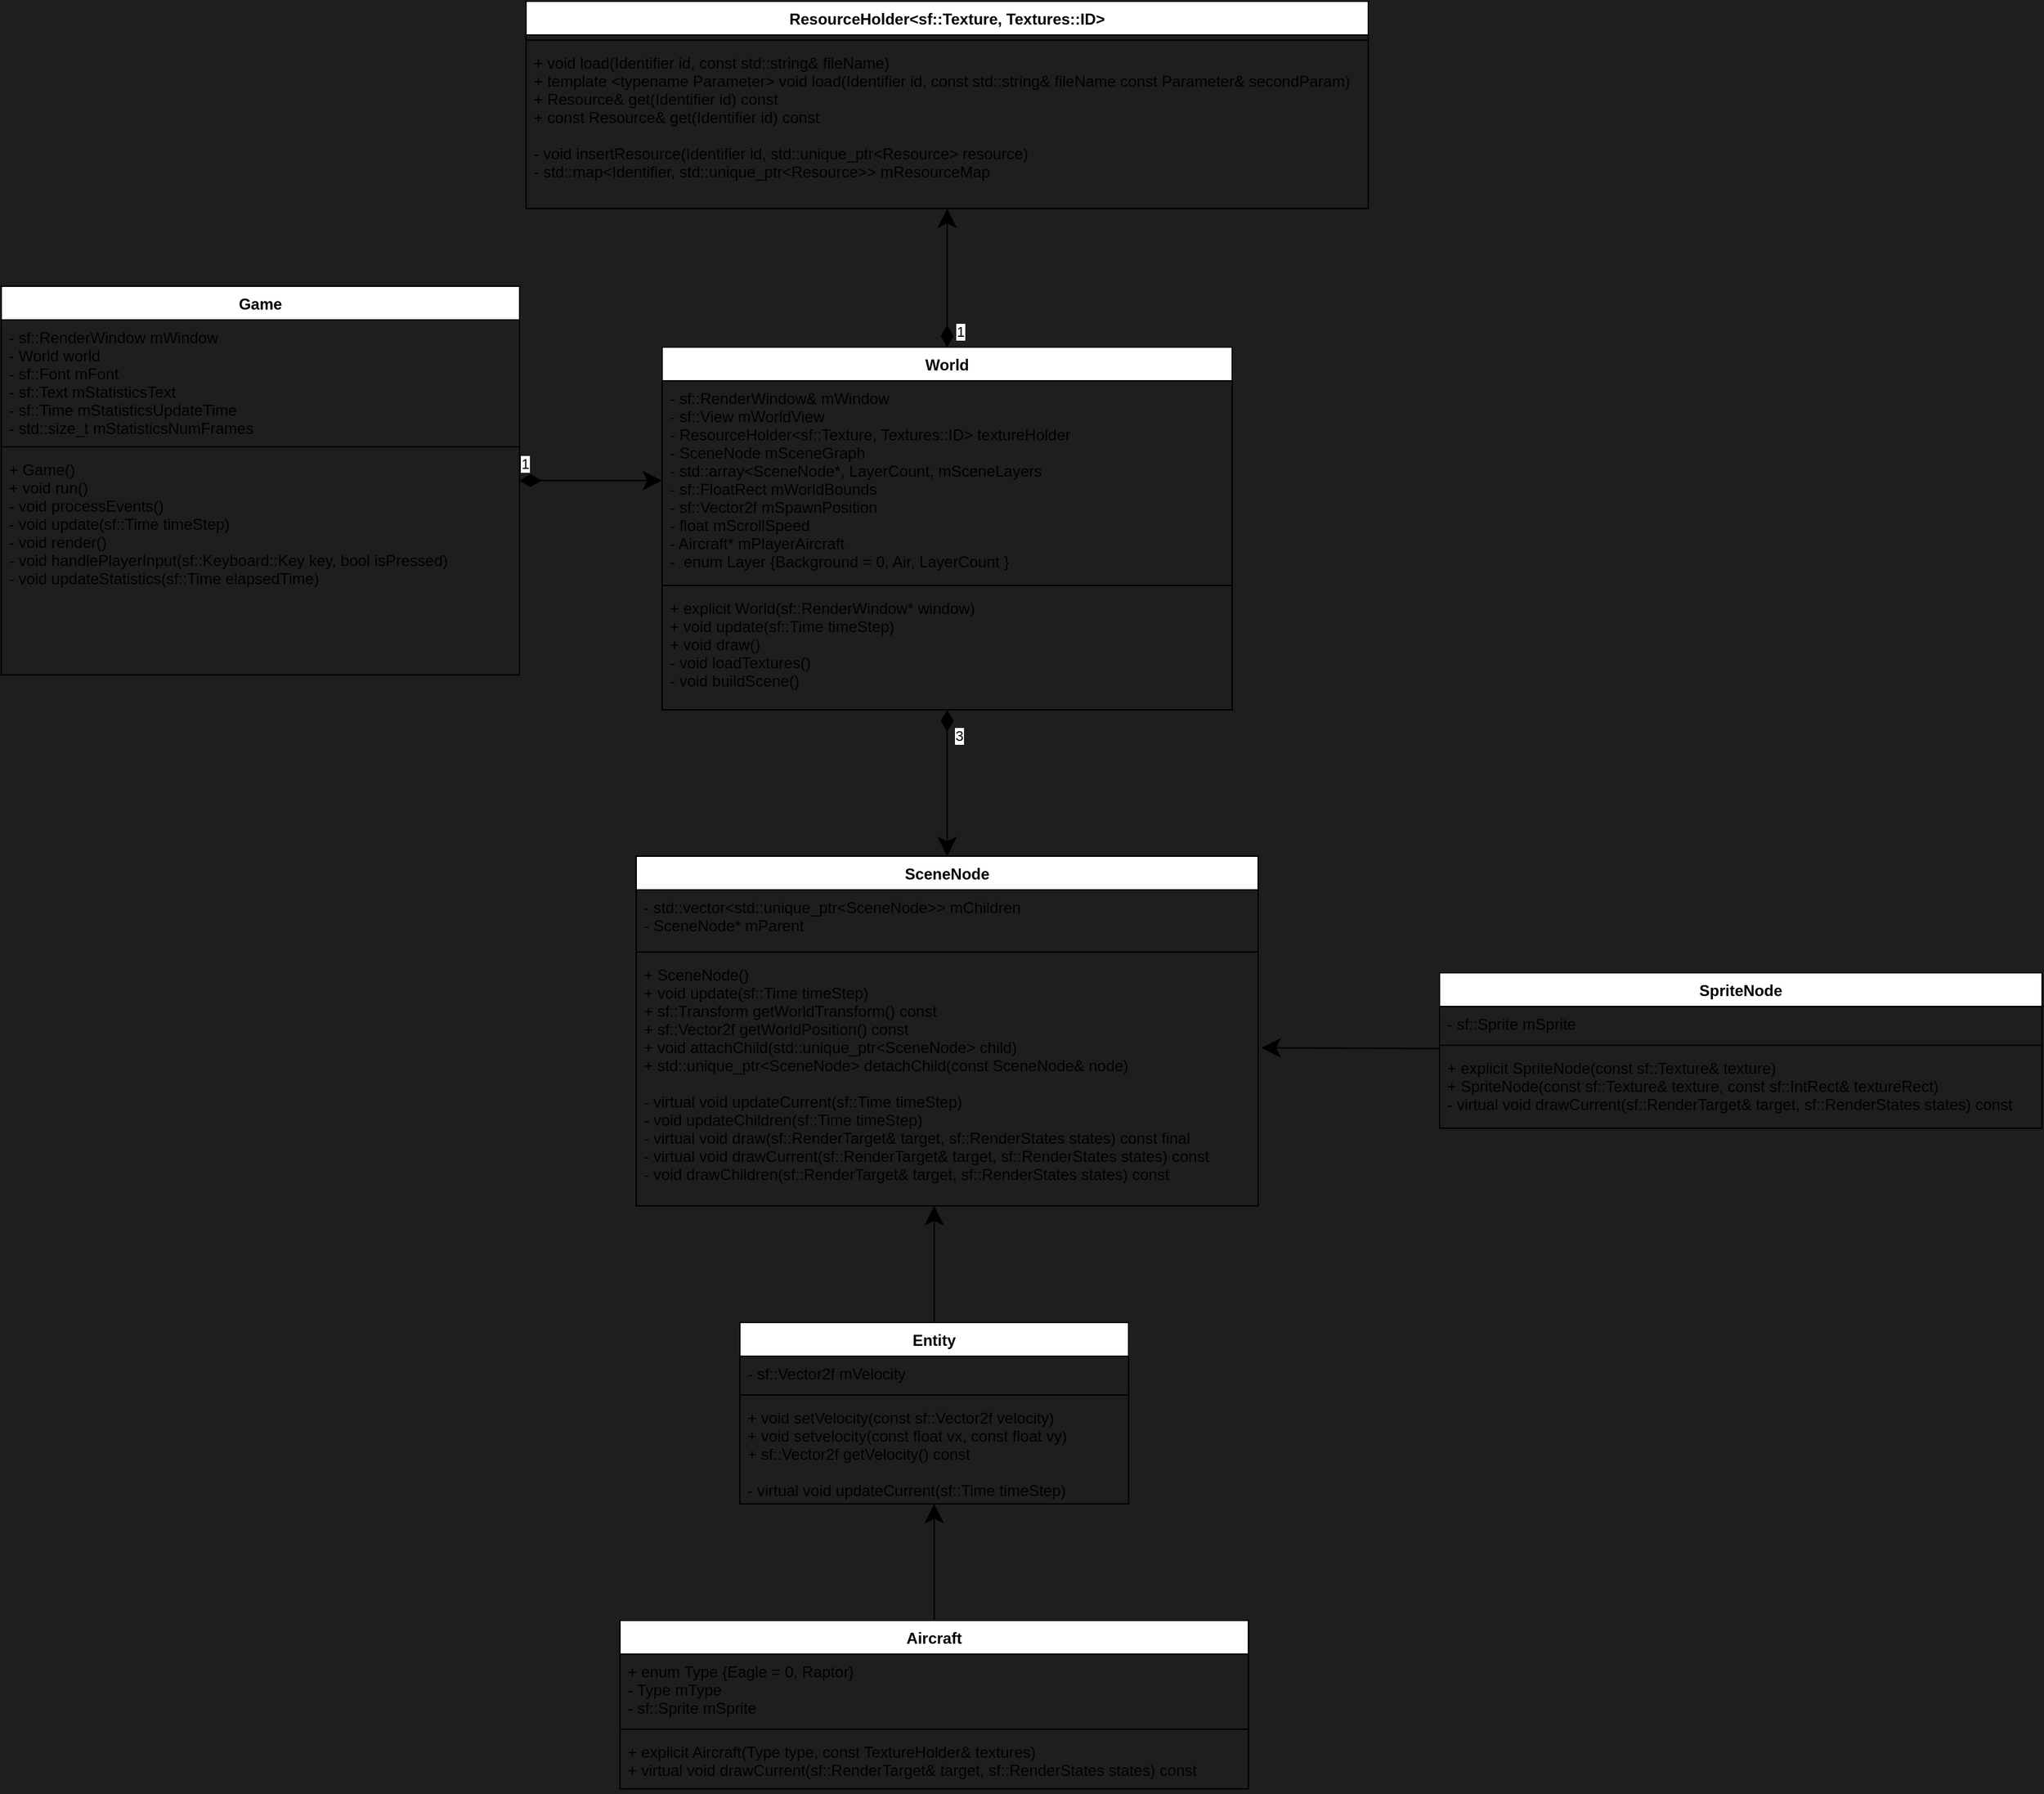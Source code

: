 <mxfile>
    <diagram id="fvtG5melvwD-BwSoD_ME" name="Page-1">
        <mxGraphModel dx="4510" dy="1512" grid="0" gridSize="10" guides="1" tooltips="1" connect="1" arrows="1" fold="1" page="1" pageScale="1" pageWidth="1100" pageHeight="850" background="#1E1F1D" math="0" shadow="0">
            <root>
                <mxCell id="0"/>
                <mxCell id="1" parent="0"/>
                <mxCell id="2" value="ResourceHolder&lt;sf::Texture, Textures::ID&gt;" style="swimlane;fontStyle=1;align=center;verticalAlign=top;childLayout=stackLayout;horizontal=1;startSize=26;horizontalStack=0;resizeParent=1;resizeParentMax=0;resizeLast=0;collapsible=1;marginBottom=0;" parent="1" vertex="1">
                    <mxGeometry x="-435" y="30" width="650" height="160" as="geometry"/>
                </mxCell>
                <mxCell id="4" value="" style="line;strokeWidth=1;fillColor=none;align=left;verticalAlign=middle;spacingTop=-1;spacingLeft=3;spacingRight=3;rotatable=0;labelPosition=right;points=[];portConstraint=eastwest;strokeColor=inherit;" parent="2" vertex="1">
                    <mxGeometry y="26" width="650" height="8" as="geometry"/>
                </mxCell>
                <mxCell id="5" value="+ void load(Identifier id, const std::string&amp; fileName)&#10;+ template &lt;typename Parameter&gt; void load(Identifier id, const std::string&amp; fileName const Parameter&amp; secondParam)&#10;+ Resource&amp; get(Identifier id) const&#10;+ const Resource&amp; get(Identifier id) const&#10;&#10;- void insertResource(Identifier id, std::unique_ptr&lt;Resource&gt; resource)&#10;- std::map&lt;Identifier, std::unique_ptr&lt;Resource&gt;&gt; mResourceMap&#10;" style="text;strokeColor=none;fillColor=none;align=left;verticalAlign=top;spacingLeft=4;spacingRight=4;overflow=hidden;rotatable=0;points=[[0,0.5],[1,0.5]];portConstraint=eastwest;" parent="2" vertex="1">
                    <mxGeometry y="34" width="650" height="126" as="geometry"/>
                </mxCell>
                <mxCell id="39" value="" style="edgeStyle=none;startArrow=diamondThin;startFill=1;startSize=14;endSize=12;entryX=0;entryY=0.5;entryDx=0;entryDy=0;html=1;" edge="1" parent="1" source="6" target="11">
                    <mxGeometry relative="1" as="geometry">
                        <mxPoint x="-255.794" y="477" as="targetPoint"/>
                        <Array as="points">
                            <mxPoint x="-350" y="400"/>
                        </Array>
                    </mxGeometry>
                </mxCell>
                <mxCell id="40" value="1" style="edgeLabel;html=1;align=center;verticalAlign=middle;resizable=0;points=[];" vertex="1" connectable="0" parent="39">
                    <mxGeometry x="0.188" y="1" relative="1" as="geometry">
                        <mxPoint x="-62" y="-12" as="offset"/>
                    </mxGeometry>
                </mxCell>
                <mxCell id="6" value="Game" style="swimlane;fontStyle=1;align=center;verticalAlign=top;childLayout=stackLayout;horizontal=1;startSize=26;horizontalStack=0;resizeParent=1;resizeParentMax=0;resizeLast=0;collapsible=1;marginBottom=0;" vertex="1" parent="1">
                    <mxGeometry x="-840" y="250" width="400" height="300" as="geometry"/>
                </mxCell>
                <mxCell id="7" value="- sf::RenderWindow mWindow&#10;- World world&#10;- sf::Font mFont&#10;- sf::Text mStatisticsText&#10;- sf::Time mStatisticsUpdateTime&#10;- std::size_t mStatisticsNumFrames" style="text;strokeColor=none;fillColor=none;align=left;verticalAlign=top;spacingLeft=4;spacingRight=4;overflow=hidden;rotatable=0;points=[[0,0.5],[1,0.5]];portConstraint=eastwest;" vertex="1" parent="6">
                    <mxGeometry y="26" width="400" height="94" as="geometry"/>
                </mxCell>
                <mxCell id="8" value="" style="line;strokeWidth=1;fillColor=none;align=left;verticalAlign=middle;spacingTop=-1;spacingLeft=3;spacingRight=3;rotatable=0;labelPosition=right;points=[];portConstraint=eastwest;strokeColor=inherit;" vertex="1" parent="6">
                    <mxGeometry y="120" width="400" height="8" as="geometry"/>
                </mxCell>
                <mxCell id="9" value="+ Game()&#10;+ void run()&#10;- void processEvents()&#10;- void update(sf::Time timeStep)&#10;- void render()&#10;- void handlePlayerInput(sf::Keyboard::Key key, bool isPressed)&#10;- void updateStatistics(sf::Time elapsedTime) " style="text;strokeColor=none;fillColor=none;align=left;verticalAlign=top;spacingLeft=4;spacingRight=4;overflow=hidden;rotatable=0;points=[[0,0.5],[1,0.5]];portConstraint=eastwest;" vertex="1" parent="6">
                    <mxGeometry y="128" width="400" height="172" as="geometry"/>
                </mxCell>
                <mxCell id="42" value="" style="edgeStyle=none;html=1;startArrow=diamondThin;startFill=1;startSize=14;endSize=12;entryX=0.5;entryY=0;entryDx=0;entryDy=0;" edge="1" parent="1" source="10" target="14">
                    <mxGeometry relative="1" as="geometry"/>
                </mxCell>
                <mxCell id="10" value="World" style="swimlane;fontStyle=1;align=center;verticalAlign=top;childLayout=stackLayout;horizontal=1;startSize=26;horizontalStack=0;resizeParent=1;resizeParentMax=0;resizeLast=0;collapsible=1;marginBottom=0;" vertex="1" parent="1">
                    <mxGeometry x="-330" y="297" width="440" height="280" as="geometry"/>
                </mxCell>
                <mxCell id="11" value="- sf::RenderWindow&amp; mWindow&#10;- sf::View mWorldView&#10;- ResourceHolder&lt;sf::Texture, Textures::ID&gt; textureHolder&#10;- SceneNode mSceneGraph&#10;- std::array&lt;SceneNode*, LayerCount, mSceneLayers&#10;- sf::FloatRect mWorldBounds&#10;- sf::Vector2f mSpawnPosition&#10;- float mScrollSpeed&#10;- Aircraft* mPlayerAircraft&#10;-  enum Layer {Background = 0, Air, LayerCount }" style="text;strokeColor=none;fillColor=none;align=left;verticalAlign=top;spacingLeft=4;spacingRight=4;overflow=hidden;rotatable=0;points=[[0,0.5],[1,0.5]];portConstraint=eastwest;" vertex="1" parent="10">
                    <mxGeometry y="26" width="440" height="154" as="geometry"/>
                </mxCell>
                <mxCell id="12" value="" style="line;strokeWidth=1;fillColor=none;align=left;verticalAlign=middle;spacingTop=-1;spacingLeft=3;spacingRight=3;rotatable=0;labelPosition=right;points=[];portConstraint=eastwest;strokeColor=inherit;" vertex="1" parent="10">
                    <mxGeometry y="180" width="440" height="8" as="geometry"/>
                </mxCell>
                <mxCell id="13" value="+ explicit World(sf::RenderWindow* window)&#10;+ void update(sf::Time timeStep)&#10;+ void draw()&#10;- void loadTextures()&#10;- void buildScene()&#10;&#10;" style="text;strokeColor=none;fillColor=none;align=left;verticalAlign=top;spacingLeft=4;spacingRight=4;overflow=hidden;rotatable=0;points=[[0,0.5],[1,0.5]];portConstraint=eastwest;" vertex="1" parent="10">
                    <mxGeometry y="188" width="440" height="92" as="geometry"/>
                </mxCell>
                <mxCell id="14" value="SceneNode" style="swimlane;fontStyle=1;align=center;verticalAlign=top;childLayout=stackLayout;horizontal=1;startSize=26;horizontalStack=0;resizeParent=1;resizeParentMax=0;resizeLast=0;collapsible=1;marginBottom=0;" vertex="1" parent="1">
                    <mxGeometry x="-350" y="690" width="480" height="270" as="geometry"/>
                </mxCell>
                <mxCell id="15" value="- std::vector&lt;std::unique_ptr&lt;SceneNode&gt;&gt; mChildren&#10;- SceneNode* mParent" style="text;strokeColor=none;fillColor=none;align=left;verticalAlign=top;spacingLeft=4;spacingRight=4;overflow=hidden;rotatable=0;points=[[0,0.5],[1,0.5]];portConstraint=eastwest;" vertex="1" parent="14">
                    <mxGeometry y="26" width="480" height="44" as="geometry"/>
                </mxCell>
                <mxCell id="16" value="" style="line;strokeWidth=1;fillColor=none;align=left;verticalAlign=middle;spacingTop=-1;spacingLeft=3;spacingRight=3;rotatable=0;labelPosition=right;points=[];portConstraint=eastwest;strokeColor=inherit;" vertex="1" parent="14">
                    <mxGeometry y="70" width="480" height="8" as="geometry"/>
                </mxCell>
                <mxCell id="17" value="+ SceneNode()&#10;+ void update(sf::Time timeStep)&#10;+ sf::Transform getWorldTransform() const&#10;+ sf::Vector2f getWorldPosition() const&#10;+ void attachChild(std::unique_ptr&lt;SceneNode&gt; child)&#10;+ std::unique_ptr&lt;SceneNode&gt; detachChild(const SceneNode&amp; node)&#10;&#10;- virtual void updateCurrent(sf::Time timeStep)&#10;- void updateChildren(sf::Time timeStep)&#10;- virtual void draw(sf::RenderTarget&amp; target, sf::RenderStates states) const final&#10;- virtual void drawCurrent(sf::RenderTarget&amp; target, sf::RenderStates states) const&#10;- void drawChildren(sf::RenderTarget&amp; target, sf::RenderStates states) const" style="text;strokeColor=none;fillColor=none;align=left;verticalAlign=top;spacingLeft=4;spacingRight=4;overflow=hidden;rotatable=0;points=[[0,0.5],[1,0.5]];portConstraint=eastwest;" vertex="1" parent="14">
                    <mxGeometry y="78" width="480" height="192" as="geometry"/>
                </mxCell>
                <mxCell id="18" value="Entity" style="swimlane;fontStyle=1;align=center;verticalAlign=top;childLayout=stackLayout;horizontal=1;startSize=26;horizontalStack=0;resizeParent=1;resizeParentMax=0;resizeLast=0;collapsible=1;marginBottom=0;" vertex="1" parent="1">
                    <mxGeometry x="-270" y="1050" width="300" height="140" as="geometry"/>
                </mxCell>
                <mxCell id="19" value="- sf::Vector2f mVelocity" style="text;strokeColor=none;fillColor=none;align=left;verticalAlign=top;spacingLeft=4;spacingRight=4;overflow=hidden;rotatable=0;points=[[0,0.5],[1,0.5]];portConstraint=eastwest;" vertex="1" parent="18">
                    <mxGeometry y="26" width="300" height="26" as="geometry"/>
                </mxCell>
                <mxCell id="20" value="" style="line;strokeWidth=1;fillColor=none;align=left;verticalAlign=middle;spacingTop=-1;spacingLeft=3;spacingRight=3;rotatable=0;labelPosition=right;points=[];portConstraint=eastwest;strokeColor=inherit;" vertex="1" parent="18">
                    <mxGeometry y="52" width="300" height="8" as="geometry"/>
                </mxCell>
                <mxCell id="21" value="+ void setVelocity(const sf::Vector2f velocity)&#10;+ void setvelocity(const float vx, const float vy)&#10;+ sf::Vector2f getVelocity() const&#10;&#10;- virtual void updateCurrent(sf::Time timeStep)" style="text;strokeColor=none;fillColor=none;align=left;verticalAlign=top;spacingLeft=4;spacingRight=4;overflow=hidden;rotatable=0;points=[[0,0.5],[1,0.5]];portConstraint=eastwest;" vertex="1" parent="18">
                    <mxGeometry y="60" width="300" height="80" as="geometry"/>
                </mxCell>
                <mxCell id="27" value="Aircraft" style="swimlane;fontStyle=1;align=center;verticalAlign=top;childLayout=stackLayout;horizontal=1;startSize=26;horizontalStack=0;resizeParent=1;resizeParentMax=0;resizeLast=0;collapsible=1;marginBottom=0;" vertex="1" parent="1">
                    <mxGeometry x="-362.5" y="1280" width="485" height="130" as="geometry"/>
                </mxCell>
                <mxCell id="28" value="+ enum Type {Eagle = 0, Raptor}&#10;- Type mType&#10;- sf::Sprite mSprite" style="text;strokeColor=none;fillColor=none;align=left;verticalAlign=top;spacingLeft=4;spacingRight=4;overflow=hidden;rotatable=0;points=[[0,0.5],[1,0.5]];portConstraint=eastwest;" vertex="1" parent="27">
                    <mxGeometry y="26" width="485" height="54" as="geometry"/>
                </mxCell>
                <mxCell id="29" value="" style="line;strokeWidth=1;fillColor=none;align=left;verticalAlign=middle;spacingTop=-1;spacingLeft=3;spacingRight=3;rotatable=0;labelPosition=right;points=[];portConstraint=eastwest;strokeColor=inherit;" vertex="1" parent="27">
                    <mxGeometry y="80" width="485" height="8" as="geometry"/>
                </mxCell>
                <mxCell id="30" value="+ explicit Aircraft(Type type, const TextureHolder&amp; textures)&#10;+ virtual void drawCurrent(sf::RenderTarget&amp; target, sf::RenderStates states) const" style="text;strokeColor=none;fillColor=none;align=left;verticalAlign=top;spacingLeft=4;spacingRight=4;overflow=hidden;rotatable=0;points=[[0,0.5],[1,0.5]];portConstraint=eastwest;" vertex="1" parent="27">
                    <mxGeometry y="88" width="485" height="42" as="geometry"/>
                </mxCell>
                <mxCell id="31" value="SpriteNode" style="swimlane;fontStyle=1;align=center;verticalAlign=top;childLayout=stackLayout;horizontal=1;startSize=26;horizontalStack=0;resizeParent=1;resizeParentMax=0;resizeLast=0;collapsible=1;marginBottom=0;" vertex="1" parent="1">
                    <mxGeometry x="270" y="780" width="465" height="120" as="geometry"/>
                </mxCell>
                <mxCell id="32" value="- sf::Sprite mSprite" style="text;strokeColor=none;fillColor=none;align=left;verticalAlign=top;spacingLeft=4;spacingRight=4;overflow=hidden;rotatable=0;points=[[0,0.5],[1,0.5]];portConstraint=eastwest;" vertex="1" parent="31">
                    <mxGeometry y="26" width="465" height="26" as="geometry"/>
                </mxCell>
                <mxCell id="33" value="" style="line;strokeWidth=1;fillColor=none;align=left;verticalAlign=middle;spacingTop=-1;spacingLeft=3;spacingRight=3;rotatable=0;labelPosition=right;points=[];portConstraint=eastwest;strokeColor=inherit;" vertex="1" parent="31">
                    <mxGeometry y="52" width="465" height="8" as="geometry"/>
                </mxCell>
                <mxCell id="34" value="+ explicit SpriteNode(const sf::Texture&amp; texture)&#10;+ SpriteNode(const sf::Texture&amp; texture, const sf::IntRect&amp; textureRect)&#10;- virtual void drawCurrent(sf::RenderTarget&amp; target, sf::RenderStates states) const" style="text;strokeColor=none;fillColor=none;align=left;verticalAlign=top;spacingLeft=4;spacingRight=4;overflow=hidden;rotatable=0;points=[[0,0.5],[1,0.5]];portConstraint=eastwest;" vertex="1" parent="31">
                    <mxGeometry y="60" width="465" height="60" as="geometry"/>
                </mxCell>
                <mxCell id="43" value="3" style="edgeLabel;html=1;align=center;verticalAlign=middle;resizable=0;points=[];" vertex="1" connectable="0" parent="1">
                    <mxGeometry x="-100" y="590" as="geometry">
                        <mxPoint x="-1" y="7" as="offset"/>
                    </mxGeometry>
                </mxCell>
                <mxCell id="45" value="" style="edgeStyle=none;html=1;startArrow=diamondThin;startFill=1;startSize=14;endSize=12;fontFamily=Helvetica;" edge="1" parent="1" source="10" target="5">
                    <mxGeometry relative="1" as="geometry"/>
                </mxCell>
                <mxCell id="46" value="1" style="edgeLabel;html=1;align=center;verticalAlign=middle;resizable=0;points=[];fontFamily=Helvetica;" vertex="1" connectable="0" parent="45">
                    <mxGeometry x="-0.317" y="2" relative="1" as="geometry">
                        <mxPoint x="12" y="24" as="offset"/>
                    </mxGeometry>
                </mxCell>
                <mxCell id="49" value="" style="endArrow=classic;html=1;fontFamily=Helvetica;startSize=14;endSize=12;exitX=0.5;exitY=0;exitDx=0;exitDy=0;" edge="1" parent="1" source="18">
                    <mxGeometry width="50" height="50" relative="1" as="geometry">
                        <mxPoint x="-70" y="990" as="sourcePoint"/>
                        <mxPoint x="-120" y="960" as="targetPoint"/>
                        <Array as="points"/>
                    </mxGeometry>
                </mxCell>
                <mxCell id="50" value="" style="endArrow=classic;html=1;fontFamily=Helvetica;startSize=14;endSize=12;exitX=0;exitY=-0.024;exitDx=0;exitDy=0;entryX=1.005;entryY=0.364;entryDx=0;entryDy=0;entryPerimeter=0;exitPerimeter=0;" edge="1" parent="1" source="34" target="17">
                    <mxGeometry width="50" height="50" relative="1" as="geometry">
                        <mxPoint x="200" y="885" as="sourcePoint"/>
                        <mxPoint x="200" y="795" as="targetPoint"/>
                        <Array as="points"/>
                    </mxGeometry>
                </mxCell>
                <mxCell id="51" value="" style="endArrow=classic;html=1;fontFamily=Helvetica;startSize=14;endSize=12;exitX=0.5;exitY=0;exitDx=0;exitDy=0;" edge="1" parent="1" source="27">
                    <mxGeometry width="50" height="50" relative="1" as="geometry">
                        <mxPoint x="-120" y="1280" as="sourcePoint"/>
                        <mxPoint x="-120" y="1190" as="targetPoint"/>
                        <Array as="points"/>
                    </mxGeometry>
                </mxCell>
            </root>
        </mxGraphModel>
    </diagram>
</mxfile>